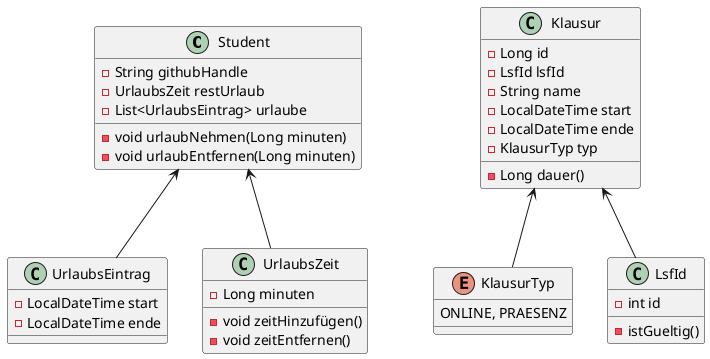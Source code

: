 @startuml
class Student {
- String githubHandle
- UrlaubsZeit restUrlaub
- List<UrlaubsEintrag> urlaube
- void urlaubNehmen(Long minuten)
- void urlaubEntfernen(Long minuten)
}

class UrlaubsEintrag {
- LocalDateTime start
- LocalDateTime ende
}

class UrlaubsZeit {
- Long minuten
- void zeitHinzufügen()
- void zeitEntfernen()
}

class Klausur {
- Long id
- LsfId lsfId
- String name
- LocalDateTime start
- LocalDateTime ende
- KlausurTyp typ
- Long dauer()
}
enum KlausurTyp {
ONLINE, PRAESENZ
}
class LsfId {
- int id
- istGueltig()
}

Klausur <-- LsfId
Klausur <-- KlausurTyp
Student <-- UrlaubsEintrag
Student <-- UrlaubsZeit
@enduml